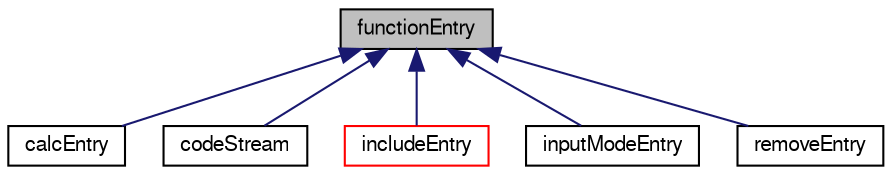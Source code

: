 digraph "functionEntry"
{
  bgcolor="transparent";
  edge [fontname="FreeSans",fontsize="10",labelfontname="FreeSans",labelfontsize="10"];
  node [fontname="FreeSans",fontsize="10",shape=record];
  Node1 [label="functionEntry",height=0.2,width=0.4,color="black", fillcolor="grey75", style="filled" fontcolor="black"];
  Node1 -> Node2 [dir="back",color="midnightblue",fontsize="10",style="solid",fontname="FreeSans"];
  Node2 [label="calcEntry",height=0.2,width=0.4,color="black",URL="$a00180.html",tooltip="Uses dynamic compilation to provide calculating functionality for entering dictionary entries..."];
  Node1 -> Node3 [dir="back",color="midnightblue",fontsize="10",style="solid",fontname="FreeSans"];
  Node3 [label="codeStream",height=0.2,width=0.4,color="black",URL="$a00298.html",tooltip="Dictionary entry that contains C++ OpenFOAM code that is compiled to generate the entry itself..."];
  Node1 -> Node4 [dir="back",color="midnightblue",fontsize="10",style="solid",fontname="FreeSans"];
  Node4 [label="includeEntry",height=0.2,width=0.4,color="red",URL="$a01012.html",tooltip="Specify an include file when reading dictionaries, expects a single string to follow. "];
  Node1 -> Node5 [dir="back",color="midnightblue",fontsize="10",style="solid",fontname="FreeSans"];
  Node5 [label="inputModeEntry",height=0.2,width=0.4,color="black",URL="$a01099.html",tooltip="Specify the input mode when reading dictionaries, expects a single word to follow. "];
  Node1 -> Node6 [dir="back",color="midnightblue",fontsize="10",style="solid",fontname="FreeSans"];
  Node6 [label="removeEntry",height=0.2,width=0.4,color="black",URL="$a02095.html",tooltip="Remove a dictionary entry. "];
}
